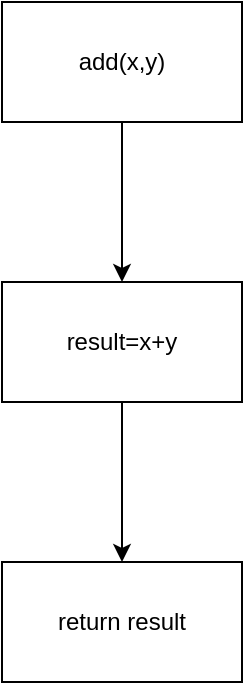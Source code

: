 <mxfile version="17.4.2" type="device"><diagram id="aR3BgCuVhVeJGKiWvV0T" name="Page-1"><mxGraphModel dx="702" dy="865" grid="1" gridSize="10" guides="1" tooltips="1" connect="1" arrows="1" fold="1" page="1" pageScale="1" pageWidth="850" pageHeight="1100" math="0" shadow="0"><root><mxCell id="0"/><mxCell id="1" parent="0"/><mxCell id="ANh6QsfKhSlK3ia3DAel-3" value="" style="edgeStyle=orthogonalEdgeStyle;rounded=0;orthogonalLoop=1;jettySize=auto;html=1;" edge="1" parent="1" source="ANh6QsfKhSlK3ia3DAel-1" target="ANh6QsfKhSlK3ia3DAel-2"><mxGeometry relative="1" as="geometry"/></mxCell><mxCell id="ANh6QsfKhSlK3ia3DAel-1" value="add(x,y)" style="rounded=0;whiteSpace=wrap;html=1;" vertex="1" parent="1"><mxGeometry x="220" y="160" width="120" height="60" as="geometry"/></mxCell><mxCell id="ANh6QsfKhSlK3ia3DAel-5" value="" style="edgeStyle=orthogonalEdgeStyle;rounded=0;orthogonalLoop=1;jettySize=auto;html=1;" edge="1" parent="1" source="ANh6QsfKhSlK3ia3DAel-2" target="ANh6QsfKhSlK3ia3DAel-4"><mxGeometry relative="1" as="geometry"/></mxCell><mxCell id="ANh6QsfKhSlK3ia3DAel-2" value="result=x+y" style="whiteSpace=wrap;html=1;rounded=0;" vertex="1" parent="1"><mxGeometry x="220" y="300" width="120" height="60" as="geometry"/></mxCell><mxCell id="ANh6QsfKhSlK3ia3DAel-4" value="return result" style="whiteSpace=wrap;html=1;rounded=0;" vertex="1" parent="1"><mxGeometry x="220" y="440" width="120" height="60" as="geometry"/></mxCell></root></mxGraphModel></diagram></mxfile>